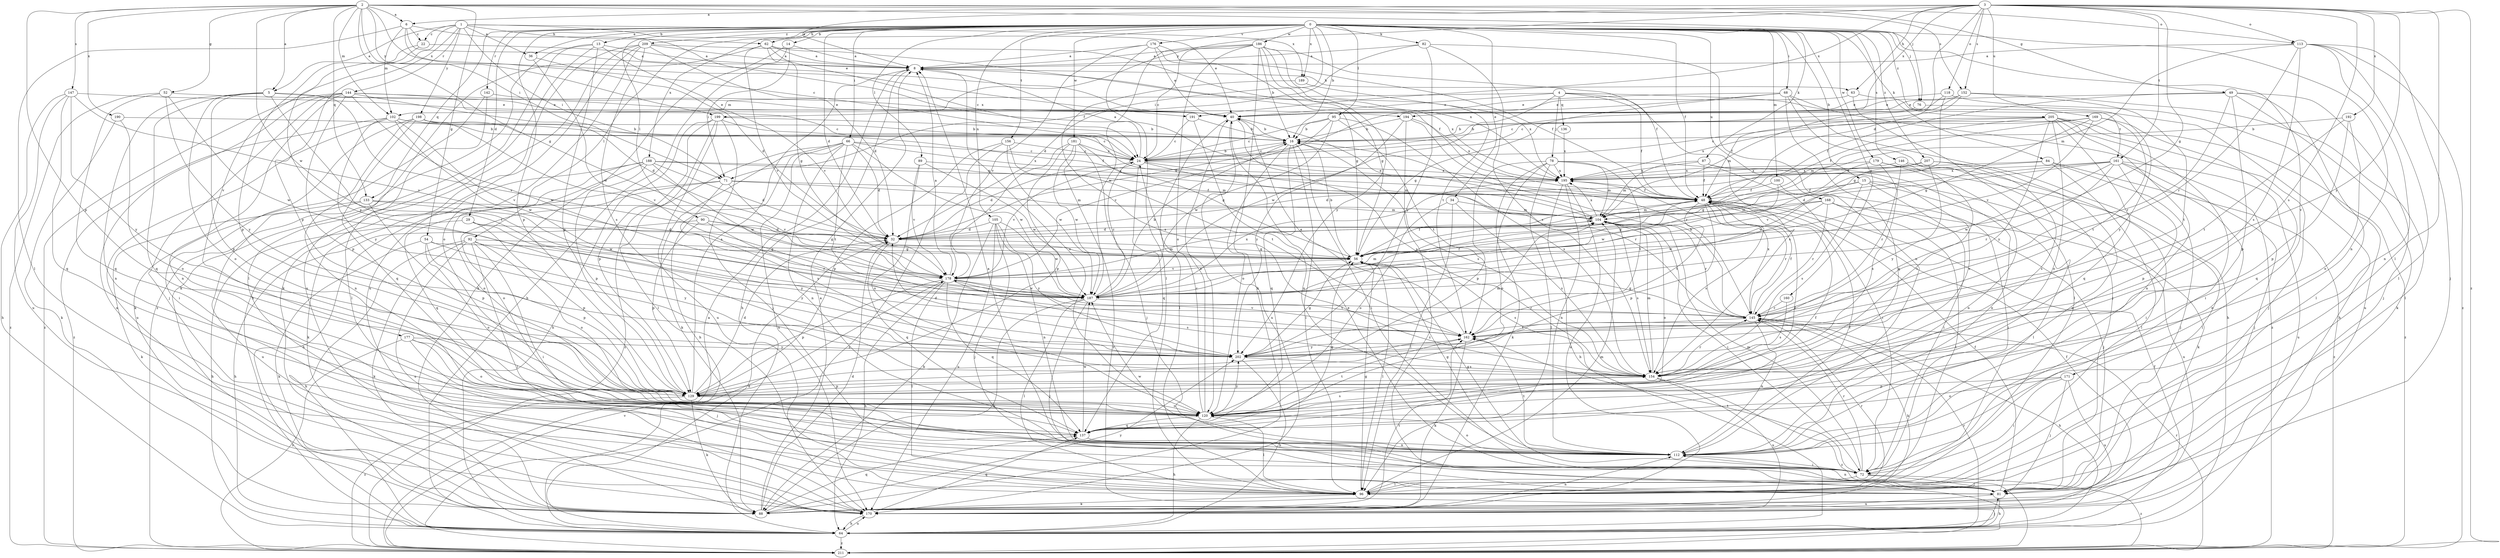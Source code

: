 strict digraph  {
0;
1;
2;
3;
4;
5;
6;
8;
13;
14;
15;
16;
22;
24;
29;
32;
34;
36;
40;
48;
49;
52;
54;
56;
62;
63;
64;
66;
68;
71;
72;
76;
78;
81;
82;
84;
87;
88;
89;
90;
92;
95;
96;
100;
102;
104;
105;
112;
113;
118;
120;
129;
133;
136;
137;
142;
144;
145;
146;
147;
152;
154;
156;
160;
161;
162;
168;
169;
170;
171;
176;
177;
178;
179;
181;
186;
187;
188;
189;
190;
191;
192;
194;
195;
198;
199;
202;
205;
207;
209;
211;
0 -> 13  [label=b];
0 -> 14  [label=b];
0 -> 15  [label=b];
0 -> 16  [label=b];
0 -> 29  [label=d];
0 -> 32  [label=d];
0 -> 34  [label=e];
0 -> 36  [label=e];
0 -> 48  [label=f];
0 -> 62  [label=h];
0 -> 66  [label=i];
0 -> 68  [label=i];
0 -> 71  [label=i];
0 -> 76  [label=j];
0 -> 82  [label=k];
0 -> 84  [label=k];
0 -> 87  [label=k];
0 -> 89  [label=l];
0 -> 90  [label=l];
0 -> 92  [label=l];
0 -> 95  [label=l];
0 -> 100  [label=m];
0 -> 105  [label=n];
0 -> 112  [label=n];
0 -> 129  [label=p];
0 -> 133  [label=q];
0 -> 142  [label=r];
0 -> 146  [label=s];
0 -> 156  [label=t];
0 -> 160  [label=t];
0 -> 168  [label=u];
0 -> 171  [label=v];
0 -> 176  [label=v];
0 -> 179  [label=w];
0 -> 181  [label=w];
0 -> 186  [label=w];
0 -> 188  [label=x];
0 -> 189  [label=x];
0 -> 205  [label=z];
0 -> 207  [label=z];
0 -> 209  [label=z];
1 -> 5  [label=a];
1 -> 22  [label=c];
1 -> 36  [label=e];
1 -> 40  [label=e];
1 -> 62  [label=h];
1 -> 71  [label=i];
1 -> 129  [label=p];
1 -> 144  [label=r];
1 -> 177  [label=v];
1 -> 189  [label=x];
1 -> 198  [label=y];
2 -> 5  [label=a];
2 -> 6  [label=a];
2 -> 49  [label=g];
2 -> 52  [label=g];
2 -> 54  [label=g];
2 -> 56  [label=g];
2 -> 71  [label=i];
2 -> 76  [label=j];
2 -> 102  [label=m];
2 -> 113  [label=o];
2 -> 129  [label=p];
2 -> 133  [label=q];
2 -> 147  [label=s];
2 -> 152  [label=s];
2 -> 187  [label=w];
2 -> 190  [label=x];
2 -> 191  [label=x];
2 -> 199  [label=y];
3 -> 6  [label=a];
3 -> 8  [label=a];
3 -> 32  [label=d];
3 -> 56  [label=g];
3 -> 63  [label=h];
3 -> 96  [label=l];
3 -> 113  [label=o];
3 -> 118  [label=o];
3 -> 152  [label=s];
3 -> 154  [label=s];
3 -> 161  [label=t];
3 -> 169  [label=u];
3 -> 191  [label=x];
3 -> 192  [label=x];
3 -> 194  [label=x];
3 -> 199  [label=y];
3 -> 202  [label=y];
3 -> 211  [label=z];
4 -> 40  [label=e];
4 -> 48  [label=f];
4 -> 78  [label=j];
4 -> 102  [label=m];
4 -> 136  [label=q];
4 -> 154  [label=s];
4 -> 161  [label=t];
4 -> 187  [label=w];
5 -> 112  [label=n];
5 -> 120  [label=o];
5 -> 129  [label=p];
5 -> 137  [label=q];
5 -> 162  [label=t];
5 -> 178  [label=v];
5 -> 194  [label=x];
6 -> 22  [label=c];
6 -> 24  [label=c];
6 -> 40  [label=e];
6 -> 48  [label=f];
6 -> 96  [label=l];
6 -> 102  [label=m];
8 -> 63  [label=h];
8 -> 64  [label=h];
8 -> 120  [label=o];
8 -> 195  [label=x];
13 -> 8  [label=a];
13 -> 88  [label=k];
13 -> 129  [label=p];
13 -> 170  [label=u];
13 -> 178  [label=v];
13 -> 211  [label=z];
14 -> 8  [label=a];
14 -> 64  [label=h];
14 -> 71  [label=i];
14 -> 88  [label=k];
15 -> 48  [label=f];
15 -> 56  [label=g];
15 -> 72  [label=i];
15 -> 88  [label=k];
15 -> 96  [label=l];
15 -> 154  [label=s];
16 -> 24  [label=c];
16 -> 72  [label=i];
16 -> 96  [label=l];
16 -> 120  [label=o];
16 -> 137  [label=q];
16 -> 154  [label=s];
22 -> 8  [label=a];
22 -> 129  [label=p];
22 -> 202  [label=y];
24 -> 8  [label=a];
24 -> 16  [label=b];
24 -> 32  [label=d];
24 -> 104  [label=m];
24 -> 137  [label=q];
24 -> 145  [label=r];
24 -> 178  [label=v];
24 -> 195  [label=x];
29 -> 32  [label=d];
29 -> 64  [label=h];
29 -> 129  [label=p];
29 -> 202  [label=y];
32 -> 56  [label=g];
32 -> 137  [label=q];
34 -> 96  [label=l];
34 -> 104  [label=m];
34 -> 120  [label=o];
34 -> 154  [label=s];
36 -> 32  [label=d];
36 -> 187  [label=w];
40 -> 16  [label=b];
40 -> 96  [label=l];
40 -> 154  [label=s];
40 -> 170  [label=u];
48 -> 104  [label=m];
48 -> 129  [label=p];
48 -> 145  [label=r];
48 -> 154  [label=s];
48 -> 162  [label=t];
49 -> 40  [label=e];
49 -> 48  [label=f];
49 -> 81  [label=j];
49 -> 88  [label=k];
49 -> 96  [label=l];
49 -> 129  [label=p];
49 -> 145  [label=r];
52 -> 40  [label=e];
52 -> 137  [label=q];
52 -> 187  [label=w];
52 -> 202  [label=y];
52 -> 211  [label=z];
54 -> 56  [label=g];
54 -> 88  [label=k];
54 -> 120  [label=o];
54 -> 129  [label=p];
54 -> 202  [label=y];
56 -> 16  [label=b];
56 -> 48  [label=f];
56 -> 96  [label=l];
56 -> 154  [label=s];
56 -> 178  [label=v];
62 -> 8  [label=a];
62 -> 24  [label=c];
62 -> 48  [label=f];
62 -> 56  [label=g];
62 -> 96  [label=l];
62 -> 178  [label=v];
63 -> 40  [label=e];
63 -> 64  [label=h];
63 -> 96  [label=l];
64 -> 32  [label=d];
64 -> 48  [label=f];
64 -> 81  [label=j];
64 -> 145  [label=r];
64 -> 170  [label=u];
64 -> 211  [label=z];
66 -> 24  [label=c];
66 -> 32  [label=d];
66 -> 64  [label=h];
66 -> 88  [label=k];
66 -> 112  [label=n];
66 -> 162  [label=t];
66 -> 170  [label=u];
66 -> 187  [label=w];
66 -> 195  [label=x];
66 -> 211  [label=z];
68 -> 32  [label=d];
68 -> 40  [label=e];
68 -> 56  [label=g];
68 -> 64  [label=h];
68 -> 81  [label=j];
68 -> 137  [label=q];
68 -> 211  [label=z];
71 -> 48  [label=f];
71 -> 104  [label=m];
71 -> 120  [label=o];
71 -> 137  [label=q];
71 -> 154  [label=s];
71 -> 178  [label=v];
72 -> 56  [label=g];
72 -> 81  [label=j];
72 -> 96  [label=l];
72 -> 104  [label=m];
72 -> 145  [label=r];
72 -> 162  [label=t];
72 -> 211  [label=z];
76 -> 104  [label=m];
76 -> 202  [label=y];
78 -> 72  [label=i];
78 -> 88  [label=k];
78 -> 96  [label=l];
78 -> 104  [label=m];
78 -> 120  [label=o];
78 -> 129  [label=p];
78 -> 162  [label=t];
78 -> 195  [label=x];
81 -> 40  [label=e];
81 -> 48  [label=f];
81 -> 64  [label=h];
81 -> 112  [label=n];
81 -> 170  [label=u];
82 -> 8  [label=a];
82 -> 32  [label=d];
82 -> 112  [label=n];
82 -> 154  [label=s];
82 -> 202  [label=y];
84 -> 32  [label=d];
84 -> 81  [label=j];
84 -> 96  [label=l];
84 -> 195  [label=x];
84 -> 211  [label=z];
87 -> 48  [label=f];
87 -> 104  [label=m];
87 -> 112  [label=n];
87 -> 154  [label=s];
87 -> 195  [label=x];
88 -> 8  [label=a];
88 -> 32  [label=d];
88 -> 48  [label=f];
88 -> 137  [label=q];
88 -> 162  [label=t];
88 -> 202  [label=y];
89 -> 120  [label=o];
89 -> 178  [label=v];
89 -> 187  [label=w];
89 -> 195  [label=x];
90 -> 32  [label=d];
90 -> 56  [label=g];
90 -> 64  [label=h];
90 -> 129  [label=p];
90 -> 145  [label=r];
92 -> 56  [label=g];
92 -> 64  [label=h];
92 -> 72  [label=i];
92 -> 88  [label=k];
92 -> 96  [label=l];
92 -> 120  [label=o];
92 -> 170  [label=u];
92 -> 202  [label=y];
95 -> 16  [label=b];
95 -> 24  [label=c];
95 -> 154  [label=s];
95 -> 162  [label=t];
95 -> 178  [label=v];
95 -> 187  [label=w];
96 -> 56  [label=g];
96 -> 88  [label=k];
96 -> 104  [label=m];
96 -> 145  [label=r];
100 -> 48  [label=f];
100 -> 72  [label=i];
100 -> 187  [label=w];
102 -> 16  [label=b];
102 -> 24  [label=c];
102 -> 170  [label=u];
102 -> 178  [label=v];
102 -> 187  [label=w];
102 -> 202  [label=y];
102 -> 211  [label=z];
104 -> 32  [label=d];
104 -> 40  [label=e];
104 -> 72  [label=i];
104 -> 120  [label=o];
104 -> 145  [label=r];
104 -> 154  [label=s];
104 -> 195  [label=x];
105 -> 32  [label=d];
105 -> 81  [label=j];
105 -> 88  [label=k];
105 -> 112  [label=n];
105 -> 170  [label=u];
105 -> 187  [label=w];
105 -> 202  [label=y];
112 -> 8  [label=a];
112 -> 48  [label=f];
112 -> 56  [label=g];
112 -> 72  [label=i];
112 -> 120  [label=o];
112 -> 162  [label=t];
112 -> 187  [label=w];
113 -> 8  [label=a];
113 -> 81  [label=j];
113 -> 96  [label=l];
113 -> 104  [label=m];
113 -> 112  [label=n];
113 -> 145  [label=r];
113 -> 154  [label=s];
113 -> 211  [label=z];
118 -> 24  [label=c];
118 -> 40  [label=e];
118 -> 56  [label=g];
118 -> 170  [label=u];
120 -> 24  [label=c];
120 -> 40  [label=e];
120 -> 48  [label=f];
120 -> 64  [label=h];
120 -> 96  [label=l];
120 -> 137  [label=q];
120 -> 154  [label=s];
120 -> 162  [label=t];
120 -> 202  [label=y];
129 -> 8  [label=a];
129 -> 32  [label=d];
129 -> 88  [label=k];
129 -> 120  [label=o];
129 -> 211  [label=z];
133 -> 88  [label=k];
133 -> 104  [label=m];
133 -> 129  [label=p];
133 -> 170  [label=u];
133 -> 187  [label=w];
136 -> 195  [label=x];
137 -> 48  [label=f];
137 -> 56  [label=g];
137 -> 112  [label=n];
137 -> 187  [label=w];
142 -> 40  [label=e];
142 -> 88  [label=k];
142 -> 96  [label=l];
144 -> 24  [label=c];
144 -> 32  [label=d];
144 -> 40  [label=e];
144 -> 81  [label=j];
144 -> 112  [label=n];
144 -> 129  [label=p];
144 -> 170  [label=u];
144 -> 187  [label=w];
144 -> 211  [label=z];
145 -> 16  [label=b];
145 -> 48  [label=f];
145 -> 56  [label=g];
145 -> 64  [label=h];
145 -> 88  [label=k];
145 -> 112  [label=n];
145 -> 162  [label=t];
145 -> 195  [label=x];
146 -> 72  [label=i];
146 -> 145  [label=r];
146 -> 154  [label=s];
146 -> 195  [label=x];
147 -> 40  [label=e];
147 -> 64  [label=h];
147 -> 137  [label=q];
147 -> 170  [label=u];
147 -> 178  [label=v];
147 -> 202  [label=y];
152 -> 24  [label=c];
152 -> 40  [label=e];
152 -> 48  [label=f];
152 -> 96  [label=l];
152 -> 162  [label=t];
154 -> 104  [label=m];
154 -> 129  [label=p];
154 -> 145  [label=r];
154 -> 170  [label=u];
154 -> 211  [label=z];
156 -> 24  [label=c];
156 -> 129  [label=p];
156 -> 162  [label=t];
156 -> 187  [label=w];
156 -> 211  [label=z];
160 -> 145  [label=r];
160 -> 154  [label=s];
161 -> 32  [label=d];
161 -> 81  [label=j];
161 -> 112  [label=n];
161 -> 129  [label=p];
161 -> 145  [label=r];
161 -> 170  [label=u];
161 -> 178  [label=v];
161 -> 187  [label=w];
161 -> 195  [label=x];
162 -> 40  [label=e];
162 -> 88  [label=k];
162 -> 178  [label=v];
162 -> 202  [label=y];
168 -> 56  [label=g];
168 -> 81  [label=j];
168 -> 96  [label=l];
168 -> 104  [label=m];
168 -> 145  [label=r];
168 -> 170  [label=u];
168 -> 187  [label=w];
169 -> 16  [label=b];
169 -> 24  [label=c];
169 -> 56  [label=g];
169 -> 104  [label=m];
169 -> 137  [label=q];
169 -> 162  [label=t];
169 -> 178  [label=v];
170 -> 64  [label=h];
170 -> 112  [label=n];
170 -> 137  [label=q];
171 -> 72  [label=i];
171 -> 81  [label=j];
171 -> 120  [label=o];
171 -> 129  [label=p];
171 -> 170  [label=u];
176 -> 8  [label=a];
176 -> 40  [label=e];
176 -> 48  [label=f];
176 -> 56  [label=g];
176 -> 96  [label=l];
176 -> 178  [label=v];
177 -> 72  [label=i];
177 -> 81  [label=j];
177 -> 120  [label=o];
177 -> 202  [label=y];
177 -> 211  [label=z];
178 -> 8  [label=a];
178 -> 64  [label=h];
178 -> 96  [label=l];
178 -> 104  [label=m];
178 -> 129  [label=p];
178 -> 137  [label=q];
178 -> 154  [label=s];
178 -> 162  [label=t];
178 -> 187  [label=w];
179 -> 56  [label=g];
179 -> 96  [label=l];
179 -> 112  [label=n];
179 -> 154  [label=s];
179 -> 195  [label=x];
181 -> 24  [label=c];
181 -> 56  [label=g];
181 -> 81  [label=j];
181 -> 129  [label=p];
181 -> 178  [label=v];
181 -> 187  [label=w];
181 -> 211  [label=z];
186 -> 8  [label=a];
186 -> 16  [label=b];
186 -> 24  [label=c];
186 -> 48  [label=f];
186 -> 56  [label=g];
186 -> 88  [label=k];
186 -> 120  [label=o];
186 -> 162  [label=t];
186 -> 187  [label=w];
186 -> 202  [label=y];
187 -> 16  [label=b];
187 -> 24  [label=c];
187 -> 48  [label=f];
187 -> 81  [label=j];
187 -> 88  [label=k];
187 -> 96  [label=l];
187 -> 104  [label=m];
187 -> 145  [label=r];
187 -> 195  [label=x];
188 -> 32  [label=d];
188 -> 64  [label=h];
188 -> 88  [label=k];
188 -> 104  [label=m];
188 -> 120  [label=o];
188 -> 129  [label=p];
188 -> 187  [label=w];
188 -> 195  [label=x];
189 -> 154  [label=s];
189 -> 195  [label=x];
190 -> 16  [label=b];
190 -> 88  [label=k];
190 -> 120  [label=o];
191 -> 16  [label=b];
191 -> 24  [label=c];
191 -> 112  [label=n];
192 -> 16  [label=b];
192 -> 120  [label=o];
192 -> 129  [label=p];
192 -> 162  [label=t];
194 -> 16  [label=b];
194 -> 145  [label=r];
194 -> 195  [label=x];
194 -> 202  [label=y];
194 -> 211  [label=z];
195 -> 48  [label=f];
195 -> 64  [label=h];
195 -> 112  [label=n];
195 -> 170  [label=u];
198 -> 16  [label=b];
198 -> 48  [label=f];
198 -> 72  [label=i];
198 -> 112  [label=n];
198 -> 137  [label=q];
198 -> 178  [label=v];
199 -> 16  [label=b];
199 -> 48  [label=f];
199 -> 64  [label=h];
199 -> 81  [label=j];
199 -> 96  [label=l];
199 -> 129  [label=p];
199 -> 170  [label=u];
202 -> 32  [label=d];
202 -> 56  [label=g];
202 -> 64  [label=h];
202 -> 104  [label=m];
202 -> 154  [label=s];
205 -> 16  [label=b];
205 -> 48  [label=f];
205 -> 72  [label=i];
205 -> 81  [label=j];
205 -> 112  [label=n];
205 -> 120  [label=o];
205 -> 137  [label=q];
205 -> 195  [label=x];
205 -> 202  [label=y];
205 -> 211  [label=z];
207 -> 112  [label=n];
207 -> 154  [label=s];
207 -> 187  [label=w];
207 -> 195  [label=x];
207 -> 202  [label=y];
209 -> 8  [label=a];
209 -> 32  [label=d];
209 -> 64  [label=h];
209 -> 88  [label=k];
209 -> 120  [label=o];
209 -> 154  [label=s];
209 -> 170  [label=u];
209 -> 195  [label=x];
211 -> 8  [label=a];
211 -> 145  [label=r];
211 -> 178  [label=v];
}
